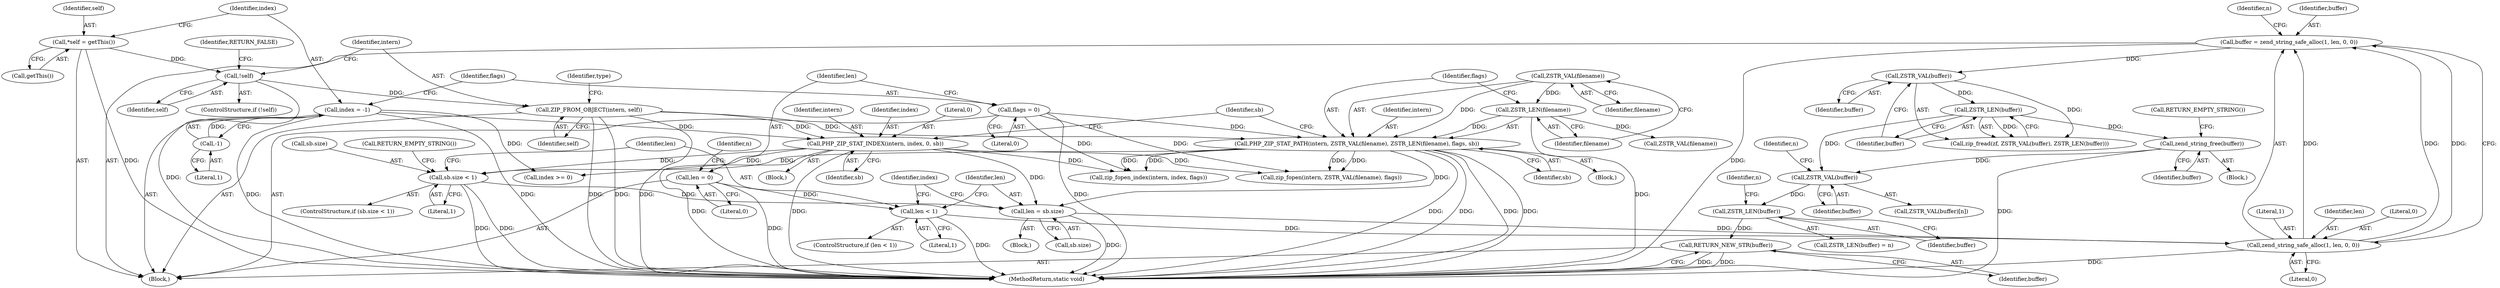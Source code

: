 digraph "0_php-src_3b8d4de300854b3517c7acb239b84f7726c1353c?w=1_0@API" {
"1000252" [label="(Call,zend_string_free(buffer))"];
"1000245" [label="(Call,ZSTR_LEN(buffer))"];
"1000243" [label="(Call,ZSTR_VAL(buffer))"];
"1000232" [label="(Call,buffer = zend_string_safe_alloc(1, len, 0, 0))"];
"1000234" [label="(Call,zend_string_safe_alloc(1, len, 0, 0))"];
"1000201" [label="(Call,len = sb.size)"];
"1000183" [label="(Call,PHP_ZIP_STAT_INDEX(intern, index, 0, sb))"];
"1000137" [label="(Call,ZIP_FROM_OBJECT(intern, self))"];
"1000133" [label="(Call,!self)"];
"1000108" [label="(Call,*self = getThis())"];
"1000114" [label="(Call,index = -1)"];
"1000116" [label="(Call,-1)"];
"1000189" [label="(Call,sb.size < 1)"];
"1000159" [label="(Call,PHP_ZIP_STAT_PATH(intern, ZSTR_VAL(filename), ZSTR_LEN(filename), flags, sb))"];
"1000161" [label="(Call,ZSTR_VAL(filename))"];
"1000163" [label="(Call,ZSTR_LEN(filename))"];
"1000119" [label="(Call,flags = 0)"];
"1000197" [label="(Call,len < 1)"];
"1000123" [label="(Call,len = 0)"];
"1000259" [label="(Call,ZSTR_VAL(buffer))"];
"1000264" [label="(Call,ZSTR_LEN(buffer))"];
"1000267" [label="(Call,RETURN_NEW_STR(buffer))"];
"1000243" [label="(Call,ZSTR_VAL(buffer))"];
"1000258" [label="(Call,ZSTR_VAL(buffer)[n])"];
"1000186" [label="(Literal,0)"];
"1000232" [label="(Call,buffer = zend_string_safe_alloc(1, len, 0, 0))"];
"1000137" [label="(Call,ZIP_FROM_OBJECT(intern, self))"];
"1000117" [label="(Literal,1)"];
"1000213" [label="(Call,zip_fopen_index(intern, index, flags))"];
"1000124" [label="(Identifier,len)"];
"1000240" [label="(Identifier,n)"];
"1000162" [label="(Identifier,filename)"];
"1000265" [label="(Identifier,buffer)"];
"1000233" [label="(Identifier,buffer)"];
"1000241" [label="(Call,zip_fread(zf, ZSTR_VAL(buffer), ZSTR_LEN(buffer)))"];
"1000116" [label="(Call,-1)"];
"1000195" [label="(Call,RETURN_EMPTY_STRING())"];
"1000115" [label="(Identifier,index)"];
"1000114" [label="(Call,index = -1)"];
"1000132" [label="(ControlStructure,if (!self))"];
"1000234" [label="(Call,zend_string_safe_alloc(1, len, 0, 0))"];
"1000236" [label="(Identifier,len)"];
"1000123" [label="(Call,len = 0)"];
"1000144" [label="(Block,)"];
"1000252" [label="(Call,zend_string_free(buffer))"];
"1000109" [label="(Identifier,self)"];
"1000189" [label="(Call,sb.size < 1)"];
"1000251" [label="(Block,)"];
"1000120" [label="(Identifier,flags)"];
"1000161" [label="(Call,ZSTR_VAL(filename))"];
"1000142" [label="(Identifier,type)"];
"1000164" [label="(Identifier,filename)"];
"1000119" [label="(Call,flags = 0)"];
"1000136" [label="(Identifier,RETURN_FALSE)"];
"1000160" [label="(Identifier,intern)"];
"1000200" [label="(Block,)"];
"1000264" [label="(Call,ZSTR_LEN(buffer))"];
"1000245" [label="(Call,ZSTR_LEN(buffer))"];
"1000168" [label="(Block,)"];
"1000244" [label="(Identifier,buffer)"];
"1000263" [label="(Call,ZSTR_LEN(buffer) = n)"];
"1000260" [label="(Identifier,buffer)"];
"1000130" [label="(Identifier,n)"];
"1000110" [label="(Call,getThis())"];
"1000190" [label="(Call,sb.size)"];
"1000108" [label="(Call,*self = getThis())"];
"1000183" [label="(Call,PHP_ZIP_STAT_INDEX(intern, index, 0, sb))"];
"1000133" [label="(Call,!self)"];
"1000269" [label="(MethodReturn,static void)"];
"1000253" [label="(Identifier,buffer)"];
"1000268" [label="(Identifier,buffer)"];
"1000134" [label="(Identifier,self)"];
"1000105" [label="(Block,)"];
"1000259" [label="(Call,ZSTR_VAL(buffer))"];
"1000208" [label="(Identifier,index)"];
"1000121" [label="(Literal,0)"];
"1000254" [label="(Call,RETURN_EMPTY_STRING())"];
"1000197" [label="(Call,len < 1)"];
"1000139" [label="(Identifier,self)"];
"1000166" [label="(Identifier,sb)"];
"1000188" [label="(ControlStructure,if (sb.size < 1))"];
"1000198" [label="(Identifier,len)"];
"1000196" [label="(ControlStructure,if (len < 1))"];
"1000221" [label="(Call,zip_fopen(intern, ZSTR_VAL(filename), flags))"];
"1000246" [label="(Identifier,buffer)"];
"1000267" [label="(Call,RETURN_NEW_STR(buffer))"];
"1000191" [label="(Identifier,sb)"];
"1000223" [label="(Call,ZSTR_VAL(filename))"];
"1000165" [label="(Identifier,flags)"];
"1000184" [label="(Identifier,intern)"];
"1000138" [label="(Identifier,intern)"];
"1000203" [label="(Call,sb.size)"];
"1000237" [label="(Literal,0)"];
"1000266" [label="(Identifier,n)"];
"1000207" [label="(Call,index >= 0)"];
"1000159" [label="(Call,PHP_ZIP_STAT_PATH(intern, ZSTR_VAL(filename), ZSTR_LEN(filename), flags, sb))"];
"1000187" [label="(Identifier,sb)"];
"1000125" [label="(Literal,0)"];
"1000163" [label="(Call,ZSTR_LEN(filename))"];
"1000235" [label="(Literal,1)"];
"1000202" [label="(Identifier,len)"];
"1000238" [label="(Literal,0)"];
"1000201" [label="(Call,len = sb.size)"];
"1000261" [label="(Identifier,n)"];
"1000185" [label="(Identifier,index)"];
"1000199" [label="(Literal,1)"];
"1000193" [label="(Literal,1)"];
"1000252" -> "1000251"  [label="AST: "];
"1000252" -> "1000253"  [label="CFG: "];
"1000253" -> "1000252"  [label="AST: "];
"1000254" -> "1000252"  [label="CFG: "];
"1000252" -> "1000269"  [label="DDG: "];
"1000245" -> "1000252"  [label="DDG: "];
"1000252" -> "1000259"  [label="DDG: "];
"1000245" -> "1000241"  [label="AST: "];
"1000245" -> "1000246"  [label="CFG: "];
"1000246" -> "1000245"  [label="AST: "];
"1000241" -> "1000245"  [label="CFG: "];
"1000245" -> "1000241"  [label="DDG: "];
"1000243" -> "1000245"  [label="DDG: "];
"1000245" -> "1000259"  [label="DDG: "];
"1000243" -> "1000241"  [label="AST: "];
"1000243" -> "1000244"  [label="CFG: "];
"1000244" -> "1000243"  [label="AST: "];
"1000246" -> "1000243"  [label="CFG: "];
"1000243" -> "1000241"  [label="DDG: "];
"1000232" -> "1000243"  [label="DDG: "];
"1000232" -> "1000105"  [label="AST: "];
"1000232" -> "1000234"  [label="CFG: "];
"1000233" -> "1000232"  [label="AST: "];
"1000234" -> "1000232"  [label="AST: "];
"1000240" -> "1000232"  [label="CFG: "];
"1000232" -> "1000269"  [label="DDG: "];
"1000234" -> "1000232"  [label="DDG: "];
"1000234" -> "1000232"  [label="DDG: "];
"1000234" -> "1000232"  [label="DDG: "];
"1000234" -> "1000238"  [label="CFG: "];
"1000235" -> "1000234"  [label="AST: "];
"1000236" -> "1000234"  [label="AST: "];
"1000237" -> "1000234"  [label="AST: "];
"1000238" -> "1000234"  [label="AST: "];
"1000234" -> "1000269"  [label="DDG: "];
"1000201" -> "1000234"  [label="DDG: "];
"1000197" -> "1000234"  [label="DDG: "];
"1000201" -> "1000200"  [label="AST: "];
"1000201" -> "1000203"  [label="CFG: "];
"1000202" -> "1000201"  [label="AST: "];
"1000203" -> "1000201"  [label="AST: "];
"1000208" -> "1000201"  [label="CFG: "];
"1000201" -> "1000269"  [label="DDG: "];
"1000183" -> "1000201"  [label="DDG: "];
"1000189" -> "1000201"  [label="DDG: "];
"1000159" -> "1000201"  [label="DDG: "];
"1000183" -> "1000168"  [label="AST: "];
"1000183" -> "1000187"  [label="CFG: "];
"1000184" -> "1000183"  [label="AST: "];
"1000185" -> "1000183"  [label="AST: "];
"1000186" -> "1000183"  [label="AST: "];
"1000187" -> "1000183"  [label="AST: "];
"1000191" -> "1000183"  [label="CFG: "];
"1000183" -> "1000269"  [label="DDG: "];
"1000183" -> "1000269"  [label="DDG: "];
"1000137" -> "1000183"  [label="DDG: "];
"1000114" -> "1000183"  [label="DDG: "];
"1000183" -> "1000189"  [label="DDG: "];
"1000183" -> "1000207"  [label="DDG: "];
"1000183" -> "1000213"  [label="DDG: "];
"1000183" -> "1000221"  [label="DDG: "];
"1000137" -> "1000105"  [label="AST: "];
"1000137" -> "1000139"  [label="CFG: "];
"1000138" -> "1000137"  [label="AST: "];
"1000139" -> "1000137"  [label="AST: "];
"1000142" -> "1000137"  [label="CFG: "];
"1000137" -> "1000269"  [label="DDG: "];
"1000137" -> "1000269"  [label="DDG: "];
"1000137" -> "1000269"  [label="DDG: "];
"1000133" -> "1000137"  [label="DDG: "];
"1000137" -> "1000159"  [label="DDG: "];
"1000133" -> "1000132"  [label="AST: "];
"1000133" -> "1000134"  [label="CFG: "];
"1000134" -> "1000133"  [label="AST: "];
"1000136" -> "1000133"  [label="CFG: "];
"1000138" -> "1000133"  [label="CFG: "];
"1000133" -> "1000269"  [label="DDG: "];
"1000108" -> "1000133"  [label="DDG: "];
"1000108" -> "1000105"  [label="AST: "];
"1000108" -> "1000110"  [label="CFG: "];
"1000109" -> "1000108"  [label="AST: "];
"1000110" -> "1000108"  [label="AST: "];
"1000115" -> "1000108"  [label="CFG: "];
"1000108" -> "1000269"  [label="DDG: "];
"1000114" -> "1000105"  [label="AST: "];
"1000114" -> "1000116"  [label="CFG: "];
"1000115" -> "1000114"  [label="AST: "];
"1000116" -> "1000114"  [label="AST: "];
"1000120" -> "1000114"  [label="CFG: "];
"1000114" -> "1000269"  [label="DDG: "];
"1000114" -> "1000269"  [label="DDG: "];
"1000116" -> "1000114"  [label="DDG: "];
"1000114" -> "1000207"  [label="DDG: "];
"1000116" -> "1000117"  [label="CFG: "];
"1000117" -> "1000116"  [label="AST: "];
"1000189" -> "1000188"  [label="AST: "];
"1000189" -> "1000193"  [label="CFG: "];
"1000190" -> "1000189"  [label="AST: "];
"1000193" -> "1000189"  [label="AST: "];
"1000195" -> "1000189"  [label="CFG: "];
"1000198" -> "1000189"  [label="CFG: "];
"1000189" -> "1000269"  [label="DDG: "];
"1000189" -> "1000269"  [label="DDG: "];
"1000159" -> "1000189"  [label="DDG: "];
"1000159" -> "1000144"  [label="AST: "];
"1000159" -> "1000166"  [label="CFG: "];
"1000160" -> "1000159"  [label="AST: "];
"1000161" -> "1000159"  [label="AST: "];
"1000163" -> "1000159"  [label="AST: "];
"1000165" -> "1000159"  [label="AST: "];
"1000166" -> "1000159"  [label="AST: "];
"1000191" -> "1000159"  [label="CFG: "];
"1000159" -> "1000269"  [label="DDG: "];
"1000159" -> "1000269"  [label="DDG: "];
"1000159" -> "1000269"  [label="DDG: "];
"1000159" -> "1000269"  [label="DDG: "];
"1000161" -> "1000159"  [label="DDG: "];
"1000163" -> "1000159"  [label="DDG: "];
"1000119" -> "1000159"  [label="DDG: "];
"1000159" -> "1000213"  [label="DDG: "];
"1000159" -> "1000213"  [label="DDG: "];
"1000159" -> "1000221"  [label="DDG: "];
"1000159" -> "1000221"  [label="DDG: "];
"1000161" -> "1000162"  [label="CFG: "];
"1000162" -> "1000161"  [label="AST: "];
"1000164" -> "1000161"  [label="CFG: "];
"1000161" -> "1000163"  [label="DDG: "];
"1000163" -> "1000164"  [label="CFG: "];
"1000164" -> "1000163"  [label="AST: "];
"1000165" -> "1000163"  [label="CFG: "];
"1000163" -> "1000269"  [label="DDG: "];
"1000163" -> "1000223"  [label="DDG: "];
"1000119" -> "1000105"  [label="AST: "];
"1000119" -> "1000121"  [label="CFG: "];
"1000120" -> "1000119"  [label="AST: "];
"1000121" -> "1000119"  [label="AST: "];
"1000124" -> "1000119"  [label="CFG: "];
"1000119" -> "1000269"  [label="DDG: "];
"1000119" -> "1000213"  [label="DDG: "];
"1000119" -> "1000221"  [label="DDG: "];
"1000197" -> "1000196"  [label="AST: "];
"1000197" -> "1000199"  [label="CFG: "];
"1000198" -> "1000197"  [label="AST: "];
"1000199" -> "1000197"  [label="AST: "];
"1000202" -> "1000197"  [label="CFG: "];
"1000208" -> "1000197"  [label="CFG: "];
"1000197" -> "1000269"  [label="DDG: "];
"1000123" -> "1000197"  [label="DDG: "];
"1000123" -> "1000105"  [label="AST: "];
"1000123" -> "1000125"  [label="CFG: "];
"1000124" -> "1000123"  [label="AST: "];
"1000125" -> "1000123"  [label="AST: "];
"1000130" -> "1000123"  [label="CFG: "];
"1000123" -> "1000269"  [label="DDG: "];
"1000259" -> "1000258"  [label="AST: "];
"1000259" -> "1000260"  [label="CFG: "];
"1000260" -> "1000259"  [label="AST: "];
"1000261" -> "1000259"  [label="CFG: "];
"1000259" -> "1000264"  [label="DDG: "];
"1000264" -> "1000263"  [label="AST: "];
"1000264" -> "1000265"  [label="CFG: "];
"1000265" -> "1000264"  [label="AST: "];
"1000266" -> "1000264"  [label="CFG: "];
"1000264" -> "1000267"  [label="DDG: "];
"1000267" -> "1000105"  [label="AST: "];
"1000267" -> "1000268"  [label="CFG: "];
"1000268" -> "1000267"  [label="AST: "];
"1000269" -> "1000267"  [label="CFG: "];
"1000267" -> "1000269"  [label="DDG: "];
"1000267" -> "1000269"  [label="DDG: "];
}
